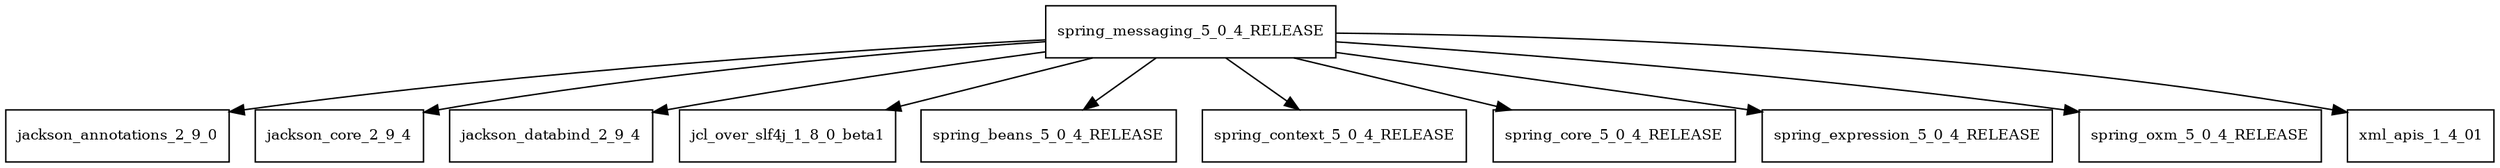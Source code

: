 digraph spring_messaging_5_0_4_RELEASE_dependencies {
  node [shape = box, fontsize=10.0];
  spring_messaging_5_0_4_RELEASE -> jackson_annotations_2_9_0;
  spring_messaging_5_0_4_RELEASE -> jackson_core_2_9_4;
  spring_messaging_5_0_4_RELEASE -> jackson_databind_2_9_4;
  spring_messaging_5_0_4_RELEASE -> jcl_over_slf4j_1_8_0_beta1;
  spring_messaging_5_0_4_RELEASE -> spring_beans_5_0_4_RELEASE;
  spring_messaging_5_0_4_RELEASE -> spring_context_5_0_4_RELEASE;
  spring_messaging_5_0_4_RELEASE -> spring_core_5_0_4_RELEASE;
  spring_messaging_5_0_4_RELEASE -> spring_expression_5_0_4_RELEASE;
  spring_messaging_5_0_4_RELEASE -> spring_oxm_5_0_4_RELEASE;
  spring_messaging_5_0_4_RELEASE -> xml_apis_1_4_01;
}
